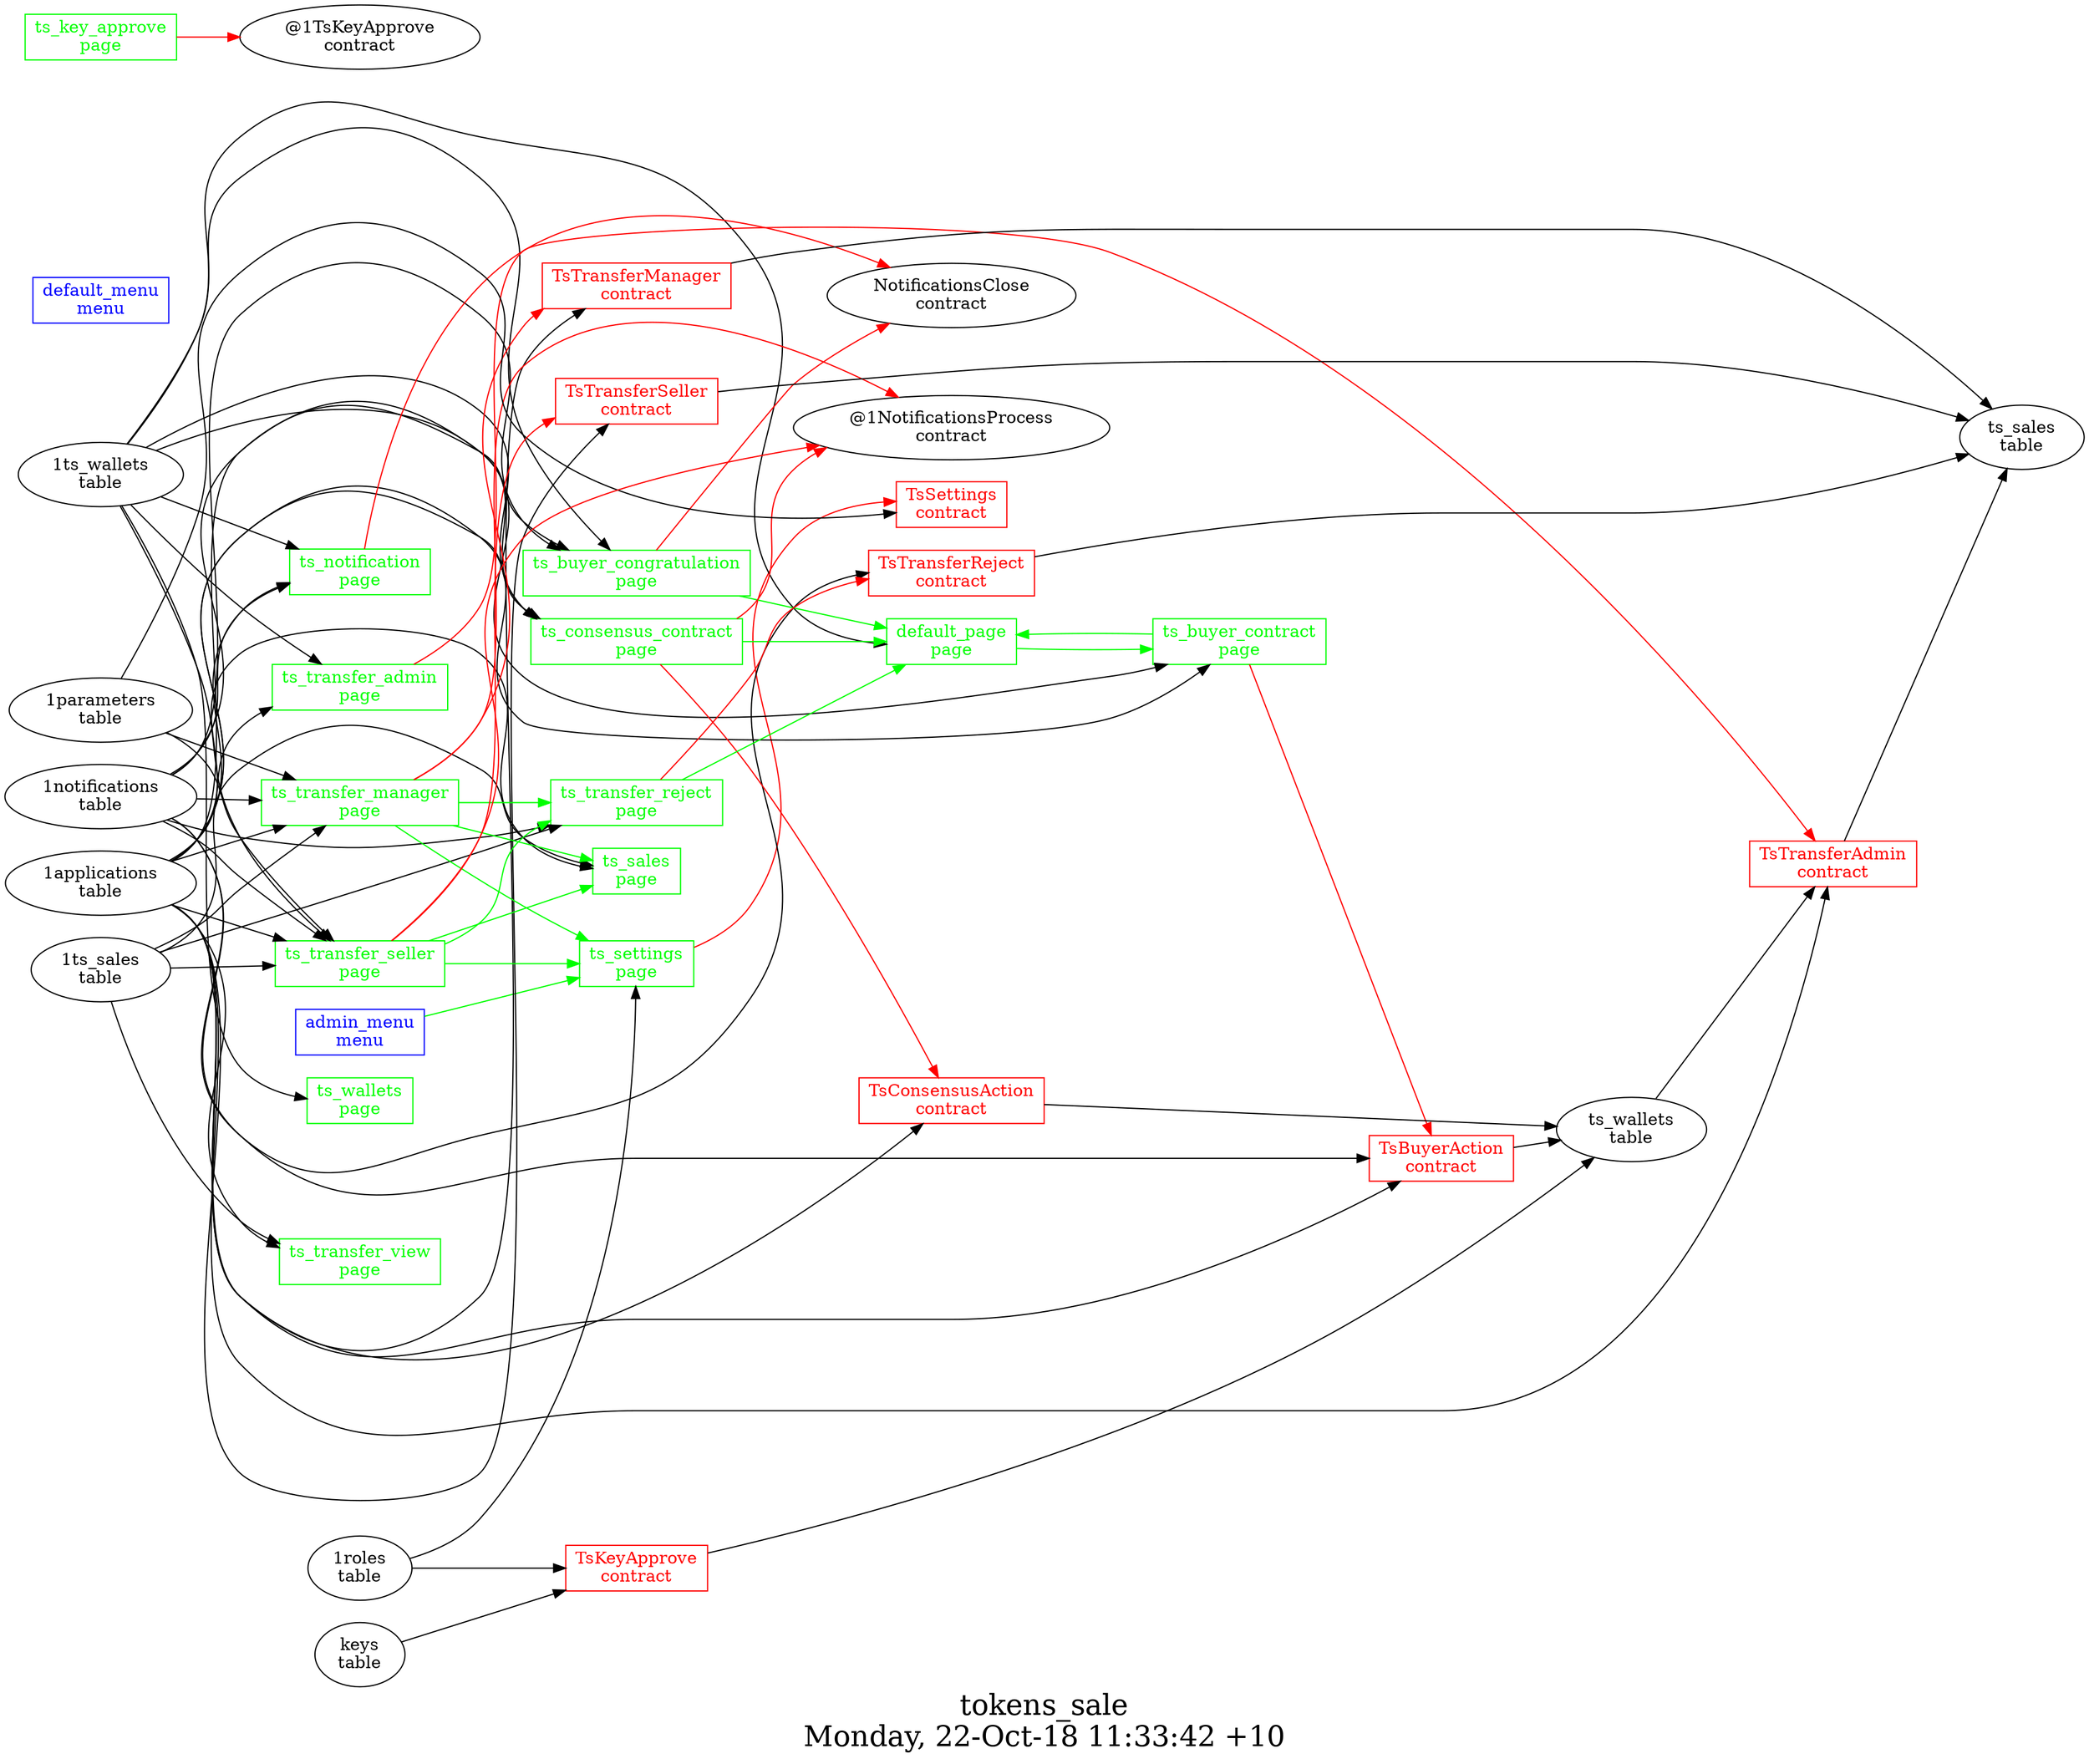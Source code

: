 digraph G {
fontsize="24";
label="tokens_sale\nMonday, 22-Oct-18 11:33:42 +10";
nojustify=true;
ordering=out;
rankdir=LR;
size="30";
"admin_menu\nmenu" -> "ts_settings\npage"  [ color=green ]
"admin_menu\nmenu" [color=blue, fontcolor=blue, group=menus, shape=record];
"default_menu\nmenu" [color=blue, fontcolor=blue, group=menus, shape=record];
"1ts_wallets\ntable" -> "default_page\npage"
"default_page\npage" -> "ts_buyer_contract\npage"  [ color=green ]
"default_page\npage" [color=green, fontcolor=green, group=pages, shape=record];
"ts_buyer_congratulation\npage" -> "NotificationsClose\ncontract"  [ color=red ]
"1applications\ntable" -> "ts_buyer_congratulation\npage"
"1notifications\ntable" -> "ts_buyer_congratulation\npage"
"1ts_wallets\ntable" -> "ts_buyer_congratulation\npage"
"ts_buyer_congratulation\npage" -> "default_page\npage"  [ color=green ]
"ts_buyer_congratulation\npage" [color=green, fontcolor=green, group=pages, shape=record];
"ts_buyer_contract\npage" -> "TsBuyerAction\ncontract"  [ color=red ]
"1applications\ntable" -> "ts_buyer_contract\npage"
"1ts_wallets\ntable" -> "ts_buyer_contract\npage"
"ts_buyer_contract\npage" -> "default_page\npage"  [ color=green ]
"ts_buyer_contract\npage" [color=green, fontcolor=green, group=pages, shape=record];
"ts_consensus_contract\npage" -> "TsConsensusAction\ncontract"  [ color=red ]
"ts_consensus_contract\npage" -> "@1NotificationsProcess\ncontract"  [ color=red ]
"1applications\ntable" -> "ts_consensus_contract\npage"
"1notifications\ntable" -> "ts_consensus_contract\npage"
"1ts_wallets\ntable" -> "ts_consensus_contract\npage"
"ts_consensus_contract\npage" -> "default_page\npage"  [ color=green ]
"ts_consensus_contract\npage" [color=green, fontcolor=green, group=pages, shape=record];
"ts_key_approve\npage" -> "@1TsKeyApprove\ncontract"  [ color=red ]
"ts_key_approve\npage" [color=green, fontcolor=green, group=pages, shape=record];
"ts_notification\npage" -> "NotificationsClose\ncontract"  [ color=red ]
"1applications\ntable" -> "ts_notification\npage"
"1notifications\ntable" -> "ts_notification\npage"
"1ts_wallets\ntable" -> "ts_notification\npage"
"ts_notification\npage" [color=green, fontcolor=green, group=pages, shape=record];
"1applications\ntable" -> "ts_sales\npage"
"1ts_sales\ntable" -> "ts_sales\npage"
"ts_sales\npage" [color=green, fontcolor=green, group=pages, shape=record];
"ts_settings\npage" -> "TsSettings\ncontract"  [ color=red ]
"1roles\ntable" -> "ts_settings\npage"
"ts_settings\npage" [color=green, fontcolor=green, group=pages, shape=record];
"ts_transfer_admin\npage" -> "TsTransferAdmin\ncontract"  [ color=red ]
"1applications\ntable" -> "ts_transfer_admin\npage"
"1ts_wallets\ntable" -> "ts_transfer_admin\npage"
"ts_transfer_admin\npage" [color=green, fontcolor=green, group=pages, shape=record];
"ts_transfer_manager\npage" -> "TsTransferManager\ncontract"  [ color=red ]
"ts_transfer_manager\npage" -> "@1NotificationsProcess\ncontract"  [ color=red ]
"1applications\ntable" -> "ts_transfer_manager\npage"
"1notifications\ntable" -> "ts_transfer_manager\npage"
"1ts_sales\ntable" -> "ts_transfer_manager\npage"
"1parameters\ntable" -> "ts_transfer_manager\npage"
"ts_transfer_manager\npage" -> "ts_transfer_reject\npage"  [ color=green ]
"ts_transfer_manager\npage" -> "ts_sales\npage"  [ color=green ]
"ts_transfer_manager\npage" -> "ts_settings\npage"  [ color=green ]
"ts_transfer_manager\npage" [color=green, fontcolor=green, group=pages, shape=record];
"ts_transfer_reject\npage" -> "TsTransferReject\ncontract"  [ color=red ]
"1notifications\ntable" -> "ts_transfer_reject\npage"
"1ts_sales\ntable" -> "ts_transfer_reject\npage"
"ts_transfer_reject\npage" -> "default_page\npage"  [ color=green ]
"ts_transfer_reject\npage" [color=green, fontcolor=green, group=pages, shape=record];
"ts_transfer_seller\npage" -> "TsTransferSeller\ncontract"  [ color=red ]
"ts_transfer_seller\npage" -> "@1NotificationsProcess\ncontract"  [ color=red ]
"1applications\ntable" -> "ts_transfer_seller\npage"
"1notifications\ntable" -> "ts_transfer_seller\npage"
"1ts_sales\ntable" -> "ts_transfer_seller\npage"
"1ts_wallets\ntable" -> "ts_transfer_seller\npage"
"1parameters\ntable" -> "ts_transfer_seller\npage"
"ts_transfer_seller\npage" -> "ts_transfer_reject\npage"  [ color=green ]
"ts_transfer_seller\npage" -> "ts_sales\npage"  [ color=green ]
"ts_transfer_seller\npage" -> "ts_settings\npage"  [ color=green ]
"ts_transfer_seller\npage" [color=green, fontcolor=green, group=pages, shape=record];
"1applications\ntable" -> "ts_transfer_view\npage"
"1ts_sales\ntable" -> "ts_transfer_view\npage"
"ts_transfer_view\npage" [color=green, fontcolor=green, group=pages, shape=record];
"1ts_wallets\ntable" -> "ts_wallets\npage"
"ts_wallets\npage" [color=green, fontcolor=green, group=pages, shape=record];
"TsBuyerAction\ncontract" -> "ts_wallets\ntable"  [ color="" ]
"1applications\ntable" -> "TsBuyerAction\ncontract"
"1notifications\ntable" -> "TsBuyerAction\ncontract"
"TsBuyerAction\ncontract" [color=red, fontcolor=red, group=contracts, shape=record];
"TsConsensusAction\ncontract" -> "ts_wallets\ntable"  [ color="" ]
"1applications\ntable" -> "TsConsensusAction\ncontract"
"TsConsensusAction\ncontract" [color=red, fontcolor=red, group=contracts, shape=record];
"TsKeyApprove\ncontract" -> "ts_wallets\ntable"  [ color="" ]
"keys\ntable" -> "TsKeyApprove\ncontract"
"1roles\ntable" -> "TsKeyApprove\ncontract"
"TsKeyApprove\ncontract" [color=red, fontcolor=red, group=contracts, shape=record];
"1parameters\ntable" -> "TsSettings\ncontract"
"TsSettings\ncontract" [color=red, fontcolor=red, group=contracts, shape=record];
"TsTransferAdmin\ncontract" -> "ts_sales\ntable"  [ color="" ]
"1applications\ntable" -> "TsTransferAdmin\ncontract"
"ts_wallets\ntable" -> "TsTransferAdmin\ncontract"
"TsTransferAdmin\ncontract" [color=red, fontcolor=red, group=contracts, shape=record];
"TsTransferManager\ncontract" -> "ts_sales\ntable"  [ color="" ]
"1applications\ntable" -> "TsTransferManager\ncontract"
"TsTransferManager\ncontract" [color=red, fontcolor=red, group=contracts, shape=record];
"TsTransferReject\ncontract" -> "ts_sales\ntable"  [ color="" ]
"1notifications\ntable" -> "TsTransferReject\ncontract"
"TsTransferReject\ncontract" [color=red, fontcolor=red, group=contracts, shape=record];
"TsTransferSeller\ncontract" -> "ts_sales\ntable"  [ color="" ]
"1applications\ntable" -> "TsTransferSeller\ncontract"
"TsTransferSeller\ncontract" [color=red, fontcolor=red, group=contracts, shape=record];
"ts_sales\ntable" [color="", fontcolor="", group=tables, shape=""];
"ts_wallets\ntable" [color="", fontcolor="", group=tables, shape=""];
}
